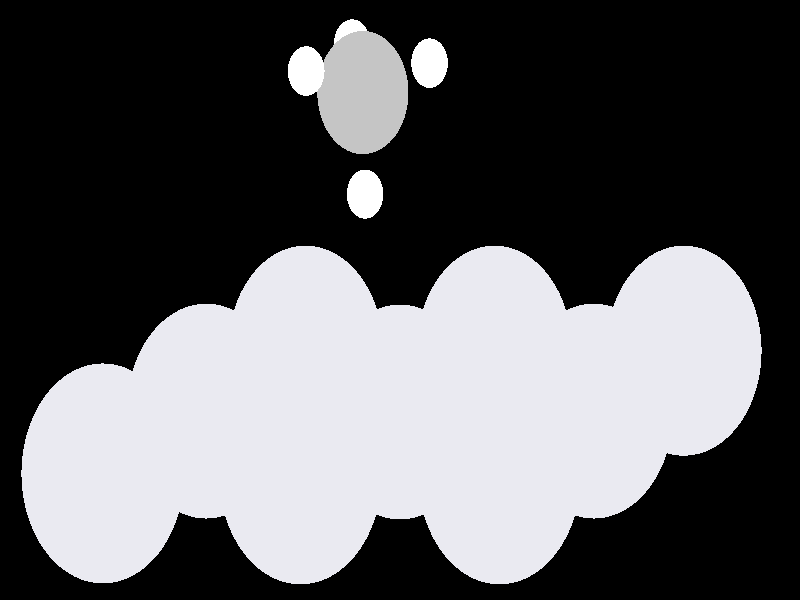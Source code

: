 #include "colors.inc"
#include "finish.inc"

global_settings {assumed_gamma 1 max_trace_level 6}
background {color White transmit 1.0}
camera {perspective
  right -11.34*x up 6.29*y
  direction 100.00*z
  location <0,0,100.00> look_at <0,0,0>}


light_source {<  2.00,   3.00,  40.00> color White
  area_light <0.70, 0, 0>, <0, 0.70, 0>, 3, 3
  adaptive 1 jitter}
// no fog
#declare simple = finish {phong 0.7}
#declare pale = finish {ambient 0.5 diffuse 0.85 roughness 0.001 specular 0.200 }
#declare intermediate = finish {ambient 0.3 diffuse 0.6 specular 0.1 roughness 0.04}
#declare vmd = finish {ambient 0.0 diffuse 0.65 phong 0.1 phong_size 40.0 specular 0.5 }
#declare jmol = finish {ambient 0.2 diffuse 0.6 specular 1 roughness 0.001 metallic}
#declare ase2 = finish {ambient 0.05 brilliance 3 diffuse 0.6 metallic specular 0.7 roughness 0.04 reflection 0.15}
#declare ase3 = finish {ambient 0.15 brilliance 2 diffuse 0.6 metallic specular 1.0 roughness 0.001 reflection 0.0}
#declare glass = finish {ambient 0.05 diffuse 0.3 specular 1.0 roughness 0.001}
#declare glass2 = finish {ambient 0.01 diffuse 0.3 specular 1.0 reflection 0.25 roughness 0.001}
#declare Rcell = 0.050;
#declare Rbond = 0.100;

#macro atom(LOC, R, COL, TRANS, FIN)
  sphere{LOC, R texture{pigment{color COL transmit TRANS} finish{FIN}}}
#end
#macro constrain(LOC, R, COL, TRANS FIN)
union{torus{R, Rcell rotate 45*z texture{pigment{color COL transmit TRANS} finish{FIN}}}
     torus{R, Rcell rotate -45*z texture{pigment{color COL transmit TRANS} finish{FIN}}}
     translate LOC}
#end

// no cell vertices
atom(< -4.24,  -1.83,  -0.67>, 1.16, rgb <0.82, 0.82, 0.88>, 0.0, ase3) // #0
atom(< -1.42,  -1.84,  -0.67>, 1.16, rgb <0.82, 0.82, 0.88>, 0.0, ase3) // #1
atom(<  1.42,  -1.84,  -0.67>, 1.16, rgb <0.82, 0.82, 0.88>, 0.0, ase3) // #2
atom(< -2.83,  -1.20,  -3.04>, 1.16, rgb <0.82, 0.82, 0.88>, 0.0, ase3) // #3
atom(<  0.00,  -1.21,  -3.04>, 1.16, rgb <0.82, 0.82, 0.88>, 0.0, ase3) // #4
atom(<  2.83,  -1.20,  -3.04>, 1.16, rgb <0.82, 0.82, 0.88>, 0.0, ase3) // #5
atom(< -1.41,  -0.56,  -5.40>, 1.16, rgb <0.82, 0.82, 0.88>, 0.0, ase3) // #6
atom(<  1.41,  -0.56,  -5.40>, 1.16, rgb <0.82, 0.82, 0.88>, 0.0, ase3) // #7
atom(<  4.24,  -0.56,  -5.40>, 1.16, rgb <0.82, 0.82, 0.88>, 0.0, ase3) // #8
atom(< -0.53,   2.19,  -0.70>, 0.65, rgb <0.56, 0.56, 0.56>, 0.0, ase3) // #9
atom(< -1.33,   2.40,   0.00>, 0.26, rgb <1.00, 1.00, 1.00>, 0.0, ase3) // #10
atom(<  0.42,   2.49,  -0.27>, 0.26, rgb <1.00, 1.00, 1.00>, 0.0, ase3) // #11
atom(< -0.69,   2.73,  -1.63>, 0.26, rgb <1.00, 1.00, 1.00>, 0.0, ase3) // #12
atom(< -0.50,   1.12,  -0.91>, 0.26, rgb <1.00, 1.00, 1.00>, 0.0, ase3) // #13

// no constraints
